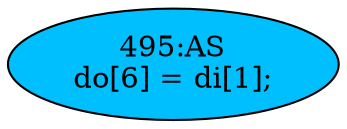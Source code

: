 strict digraph "" {
	node [label="\N"];
	"495:AS"	 [ast="<pyverilog.vparser.ast.Assign object at 0x7f44f6bb6810>",
		def_var="['do']",
		fillcolor=deepskyblue,
		label="495:AS
do[6] = di[1];",
		statements="[]",
		style=filled,
		typ=Assign,
		use_var="['di']"];
}
